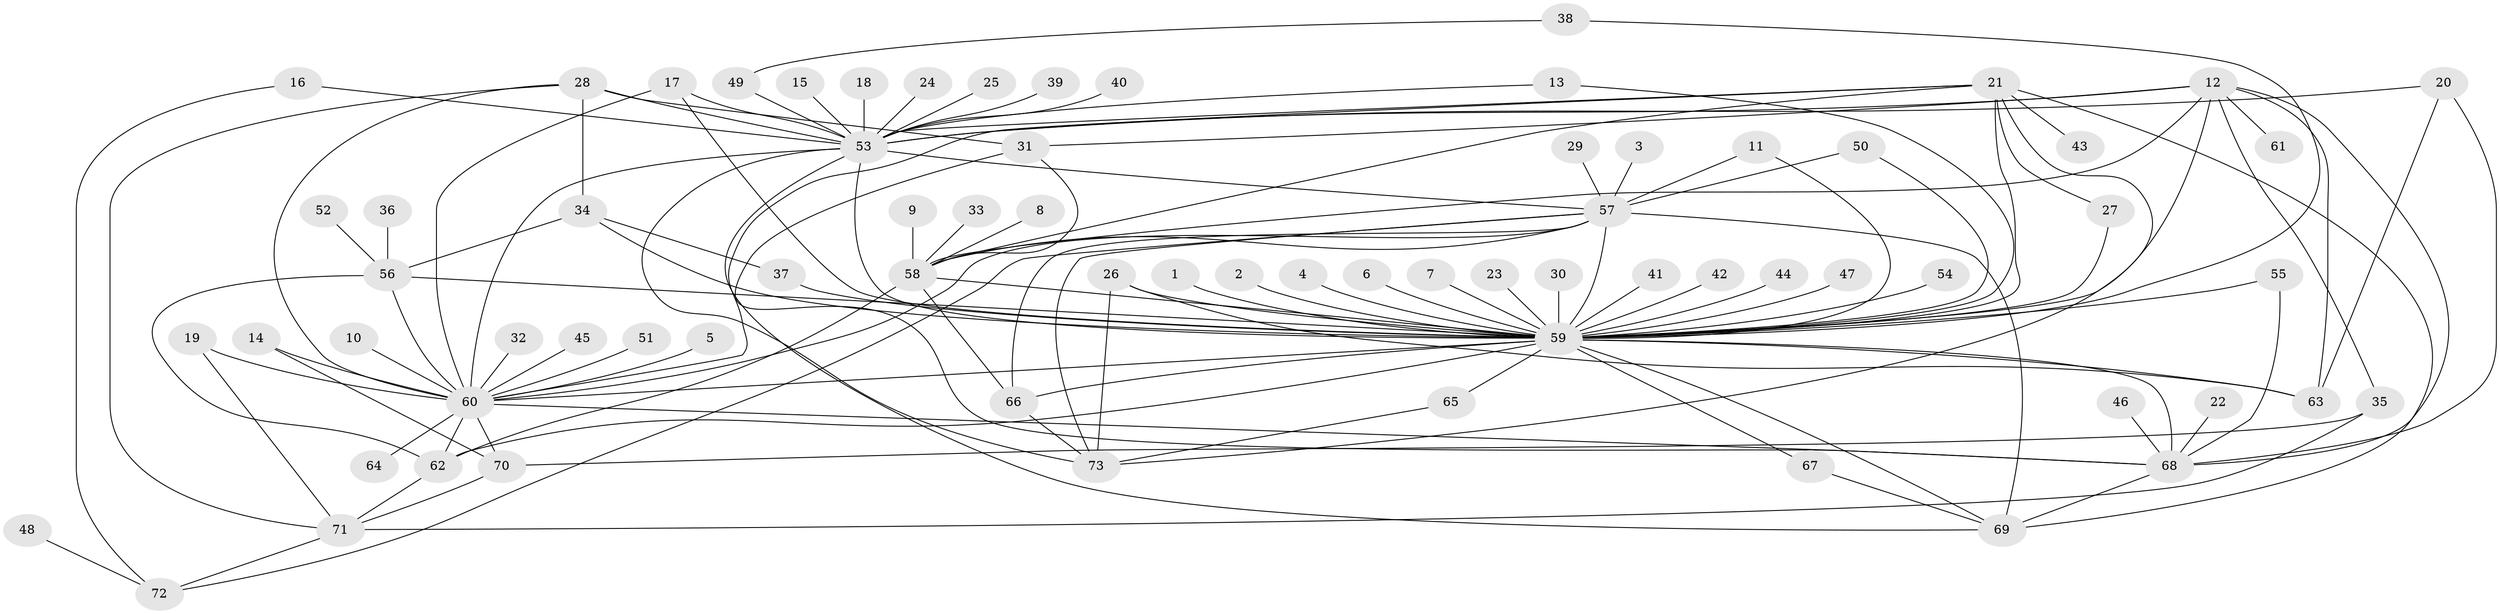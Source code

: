 // original degree distribution, {20: 0.0070921985815602835, 15: 0.0070921985815602835, 12: 0.0070921985815602835, 37: 0.0070921985815602835, 2: 0.2198581560283688, 9: 0.014184397163120567, 23: 0.0070921985815602835, 3: 0.12056737588652482, 5: 0.04964539007092199, 1: 0.45390070921985815, 4: 0.07801418439716312, 7: 0.02127659574468085, 6: 0.0070921985815602835}
// Generated by graph-tools (version 1.1) at 2025/50/03/09/25 03:50:00]
// undirected, 73 vertices, 126 edges
graph export_dot {
graph [start="1"]
  node [color=gray90,style=filled];
  1;
  2;
  3;
  4;
  5;
  6;
  7;
  8;
  9;
  10;
  11;
  12;
  13;
  14;
  15;
  16;
  17;
  18;
  19;
  20;
  21;
  22;
  23;
  24;
  25;
  26;
  27;
  28;
  29;
  30;
  31;
  32;
  33;
  34;
  35;
  36;
  37;
  38;
  39;
  40;
  41;
  42;
  43;
  44;
  45;
  46;
  47;
  48;
  49;
  50;
  51;
  52;
  53;
  54;
  55;
  56;
  57;
  58;
  59;
  60;
  61;
  62;
  63;
  64;
  65;
  66;
  67;
  68;
  69;
  70;
  71;
  72;
  73;
  1 -- 59 [weight=1.0];
  2 -- 59 [weight=1.0];
  3 -- 57 [weight=1.0];
  4 -- 59 [weight=1.0];
  5 -- 60 [weight=1.0];
  6 -- 59 [weight=1.0];
  7 -- 59 [weight=1.0];
  8 -- 58 [weight=1.0];
  9 -- 58 [weight=1.0];
  10 -- 60 [weight=1.0];
  11 -- 57 [weight=1.0];
  11 -- 59 [weight=1.0];
  12 -- 31 [weight=1.0];
  12 -- 35 [weight=1.0];
  12 -- 53 [weight=1.0];
  12 -- 58 [weight=1.0];
  12 -- 59 [weight=1.0];
  12 -- 61 [weight=1.0];
  12 -- 63 [weight=1.0];
  12 -- 68 [weight=1.0];
  13 -- 53 [weight=1.0];
  13 -- 59 [weight=1.0];
  14 -- 60 [weight=1.0];
  14 -- 70 [weight=1.0];
  15 -- 53 [weight=1.0];
  16 -- 53 [weight=1.0];
  16 -- 72 [weight=1.0];
  17 -- 53 [weight=1.0];
  17 -- 59 [weight=1.0];
  17 -- 60 [weight=1.0];
  18 -- 53 [weight=1.0];
  19 -- 60 [weight=2.0];
  19 -- 71 [weight=1.0];
  20 -- 53 [weight=1.0];
  20 -- 63 [weight=1.0];
  20 -- 68 [weight=1.0];
  21 -- 27 [weight=1.0];
  21 -- 43 [weight=1.0];
  21 -- 53 [weight=1.0];
  21 -- 58 [weight=1.0];
  21 -- 59 [weight=1.0];
  21 -- 60 [weight=1.0];
  21 -- 69 [weight=1.0];
  21 -- 73 [weight=1.0];
  22 -- 68 [weight=1.0];
  23 -- 59 [weight=1.0];
  24 -- 53 [weight=1.0];
  25 -- 53 [weight=1.0];
  26 -- 59 [weight=1.0];
  26 -- 63 [weight=1.0];
  26 -- 73 [weight=1.0];
  27 -- 59 [weight=1.0];
  28 -- 31 [weight=1.0];
  28 -- 34 [weight=1.0];
  28 -- 53 [weight=1.0];
  28 -- 60 [weight=1.0];
  28 -- 71 [weight=1.0];
  29 -- 57 [weight=1.0];
  30 -- 59 [weight=1.0];
  31 -- 58 [weight=1.0];
  31 -- 68 [weight=1.0];
  32 -- 60 [weight=1.0];
  33 -- 58 [weight=1.0];
  34 -- 37 [weight=1.0];
  34 -- 56 [weight=1.0];
  34 -- 59 [weight=1.0];
  35 -- 70 [weight=1.0];
  35 -- 71 [weight=1.0];
  36 -- 56 [weight=1.0];
  37 -- 59 [weight=1.0];
  38 -- 49 [weight=1.0];
  38 -- 59 [weight=1.0];
  39 -- 53 [weight=1.0];
  40 -- 53 [weight=1.0];
  41 -- 59 [weight=1.0];
  42 -- 59 [weight=1.0];
  44 -- 59 [weight=1.0];
  45 -- 60 [weight=1.0];
  46 -- 68 [weight=1.0];
  47 -- 59 [weight=1.0];
  48 -- 72 [weight=1.0];
  49 -- 53 [weight=1.0];
  50 -- 57 [weight=1.0];
  50 -- 59 [weight=1.0];
  51 -- 60 [weight=1.0];
  52 -- 56 [weight=1.0];
  53 -- 57 [weight=1.0];
  53 -- 59 [weight=2.0];
  53 -- 60 [weight=3.0];
  53 -- 69 [weight=1.0];
  53 -- 73 [weight=1.0];
  54 -- 59 [weight=1.0];
  55 -- 59 [weight=1.0];
  55 -- 68 [weight=1.0];
  56 -- 59 [weight=1.0];
  56 -- 60 [weight=1.0];
  56 -- 62 [weight=1.0];
  57 -- 58 [weight=1.0];
  57 -- 59 [weight=1.0];
  57 -- 60 [weight=1.0];
  57 -- 66 [weight=1.0];
  57 -- 69 [weight=1.0];
  57 -- 72 [weight=1.0];
  57 -- 73 [weight=1.0];
  58 -- 59 [weight=2.0];
  58 -- 62 [weight=1.0];
  58 -- 66 [weight=1.0];
  59 -- 60 [weight=1.0];
  59 -- 62 [weight=1.0];
  59 -- 63 [weight=1.0];
  59 -- 65 [weight=1.0];
  59 -- 66 [weight=1.0];
  59 -- 67 [weight=1.0];
  59 -- 68 [weight=2.0];
  59 -- 69 [weight=1.0];
  60 -- 62 [weight=1.0];
  60 -- 64 [weight=1.0];
  60 -- 68 [weight=1.0];
  60 -- 70 [weight=1.0];
  62 -- 71 [weight=1.0];
  65 -- 73 [weight=1.0];
  66 -- 73 [weight=1.0];
  67 -- 69 [weight=1.0];
  68 -- 69 [weight=1.0];
  70 -- 71 [weight=1.0];
  71 -- 72 [weight=1.0];
}
